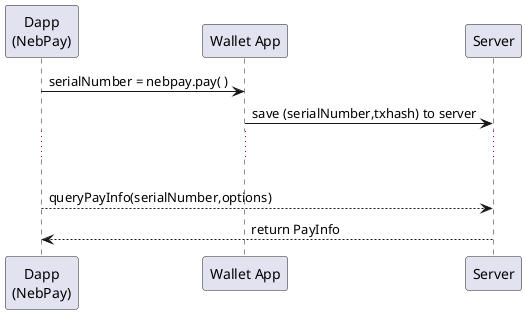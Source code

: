 @startuml
participant "Dapp\n(NebPay)" as NebPay
participant "Wallet App" as App

NebPay -> App: serialNumber = nebpay.pay( )
App -> Server: save (serialNumber,txhash) to server
...
|||
NebPay --> Server: queryPayInfo(serialNumber,options)
NebPay <-- Server: \t\t\t\t\t\t\t return PayInfo
@enduml 